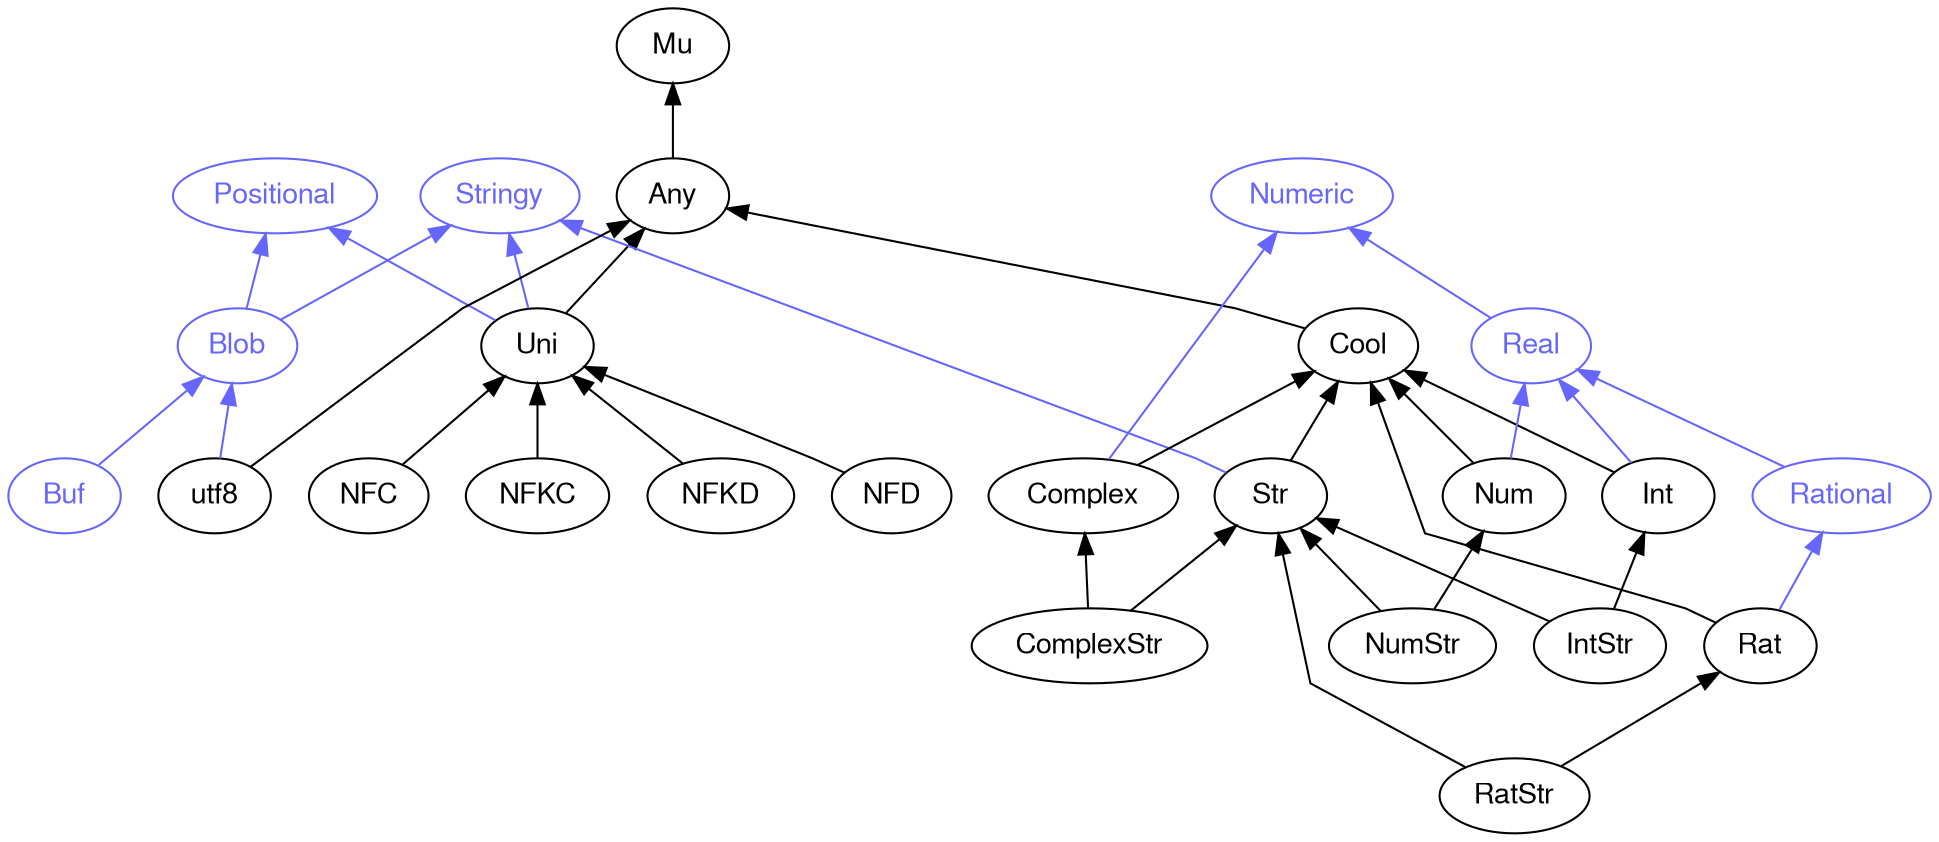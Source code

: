 digraph "perl6-type-graph" {
    rankdir=BT;
    splines=polyline;
    overlap=false; 
    // Types
    "Stringy" [color="#6666FF", fontcolor="#6666FF", href="/type/Stringy", fontname="FreeSans"];
    "Mu" [color="#000000", fontcolor="#000000", href="/type/Mu", fontname="FreeSans"];
    "Any" [color="#000000", fontcolor="#000000", href="/type/Any", fontname="FreeSans"];
    "Positional" [color="#6666FF", fontcolor="#6666FF", href="/type/Positional", fontname="FreeSans"];
    "Uni" [color="#000000", fontcolor="#000000", href="/type/Uni", fontname="FreeSans"];
    "Cool" [color="#000000", fontcolor="#000000", href="/type/Cool", fontname="FreeSans"];
    "Str" [color="#000000", fontcolor="#000000", href="/type/Str", fontname="FreeSans"];
    "Blob" [color="#6666FF", fontcolor="#6666FF", href="/type/Blob", fontname="FreeSans"];
    "NFC" [color="#000000", fontcolor="#000000", href="/type/NFC", fontname="FreeSans"];
    "NFKC" [color="#000000", fontcolor="#000000", href="/type/NFKC", fontname="FreeSans"];
    "NFKD" [color="#000000", fontcolor="#000000", href="/type/NFKD", fontname="FreeSans"];
    "NFD" [color="#000000", fontcolor="#000000", href="/type/NFD", fontname="FreeSans"];
    "Numeric" [color="#6666FF", fontcolor="#6666FF", href="/type/Numeric", fontname="FreeSans"];
    "Real" [color="#6666FF", fontcolor="#6666FF", href="/type/Real", fontname="FreeSans"];
    "Rational" [color="#6666FF", fontcolor="#6666FF", href="/type/Rational", fontname="FreeSans"];
    "Rat" [color="#000000", fontcolor="#000000", href="/type/Rat", fontname="FreeSans"];
    "RatStr" [color="#000000", fontcolor="#000000", href="/type/RatStr", fontname="FreeSans"];
    "Int" [color="#000000", fontcolor="#000000", href="/type/Int", fontname="FreeSans"];
    "IntStr" [color="#000000", fontcolor="#000000", href="/type/IntStr", fontname="FreeSans"];
    "Complex" [color="#000000", fontcolor="#000000", href="/type/Complex", fontname="FreeSans"];
    "ComplexStr" [color="#000000", fontcolor="#000000", href="/type/ComplexStr", fontname="FreeSans"];
    "Num" [color="#000000", fontcolor="#000000", href="/type/Num", fontname="FreeSans"];
    "NumStr" [color="#000000", fontcolor="#000000", href="/type/NumStr", fontname="FreeSans"];
    "utf8" [color="#000000", fontcolor="#000000", href="/type/utf8", fontname="FreeSans"];
    "Buf" [color="#6666FF", fontcolor="#6666FF", href="/type/Buf", fontname="FreeSans"];

    // Superclasses
    "Any" -> "Mu" [color="#000000"];
    "Uni" -> "Any" [color="#000000"];
    "Cool" -> "Any" [color="#000000"];
    "Str" -> "Cool" [color="#000000"];
    "NFC" -> "Uni" [color="#000000"];
    "NFKC" -> "Uni" [color="#000000"];
    "NFKD" -> "Uni" [color="#000000"];
    "NFD" -> "Uni" [color="#000000"];
    "Rat" -> "Cool" [color="#000000"];
    "RatStr" -> "Rat" [color="#000000"];
    "RatStr" -> "Str" [color="#000000"];
    "Int" -> "Cool" [color="#000000"];
    "IntStr" -> "Int" [color="#000000"];
    "IntStr" -> "Str" [color="#000000"];
    "Complex" -> "Cool" [color="#000000"];
    "ComplexStr" -> "Complex" [color="#000000"];
    "ComplexStr" -> "Str" [color="#000000"];
    "Num" -> "Cool" [color="#000000"];
    "NumStr" -> "Num" [color="#000000"];
    "NumStr" -> "Str" [color="#000000"];
    "utf8" -> "Any" [color="#000000"];

    // Roles
    "Uni" -> "Positional" [color="#6666FF"];
    "Uni" -> "Stringy" [color="#6666FF"];
    "Str" -> "Stringy" [color="#6666FF"];
    "Blob" -> "Positional" [color="#6666FF"];
    "Blob" -> "Stringy" [color="#6666FF"];
    "Real" -> "Numeric" [color="#6666FF"];
    "Rational" -> "Real" [color="#6666FF"];
    "Rat" -> "Rational" [color="#6666FF"];
    "Int" -> "Real" [color="#6666FF"];
    "Complex" -> "Numeric" [color="#6666FF"];
    "Num" -> "Real" [color="#6666FF"];
    "utf8" -> "Blob" [color="#6666FF"];
    "Buf" -> "Blob" [color="#6666FF"];
}
